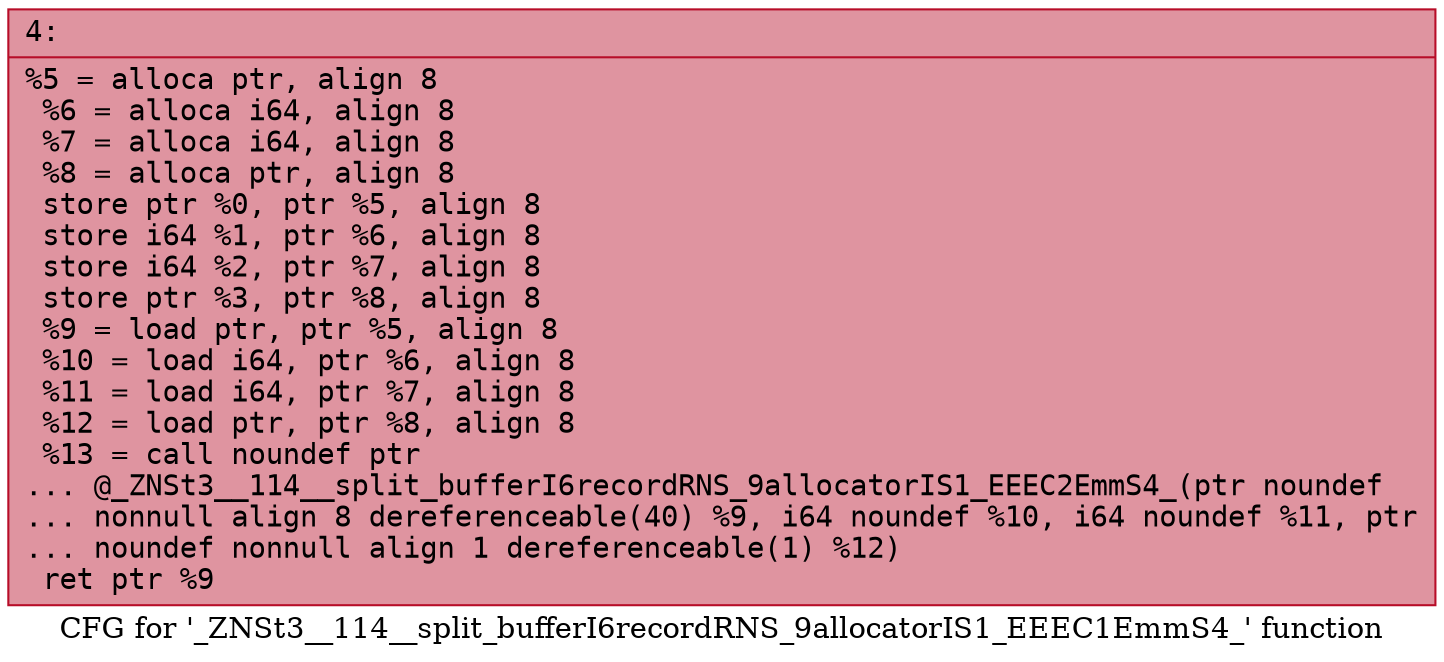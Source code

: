 digraph "CFG for '_ZNSt3__114__split_bufferI6recordRNS_9allocatorIS1_EEEC1EmmS4_' function" {
	label="CFG for '_ZNSt3__114__split_bufferI6recordRNS_9allocatorIS1_EEEC1EmmS4_' function";

	Node0x6000017635c0 [shape=record,color="#b70d28ff", style=filled, fillcolor="#b70d2870" fontname="Courier",label="{4:\l|  %5 = alloca ptr, align 8\l  %6 = alloca i64, align 8\l  %7 = alloca i64, align 8\l  %8 = alloca ptr, align 8\l  store ptr %0, ptr %5, align 8\l  store i64 %1, ptr %6, align 8\l  store i64 %2, ptr %7, align 8\l  store ptr %3, ptr %8, align 8\l  %9 = load ptr, ptr %5, align 8\l  %10 = load i64, ptr %6, align 8\l  %11 = load i64, ptr %7, align 8\l  %12 = load ptr, ptr %8, align 8\l  %13 = call noundef ptr\l... @_ZNSt3__114__split_bufferI6recordRNS_9allocatorIS1_EEEC2EmmS4_(ptr noundef\l... nonnull align 8 dereferenceable(40) %9, i64 noundef %10, i64 noundef %11, ptr\l... noundef nonnull align 1 dereferenceable(1) %12)\l  ret ptr %9\l}"];
}
